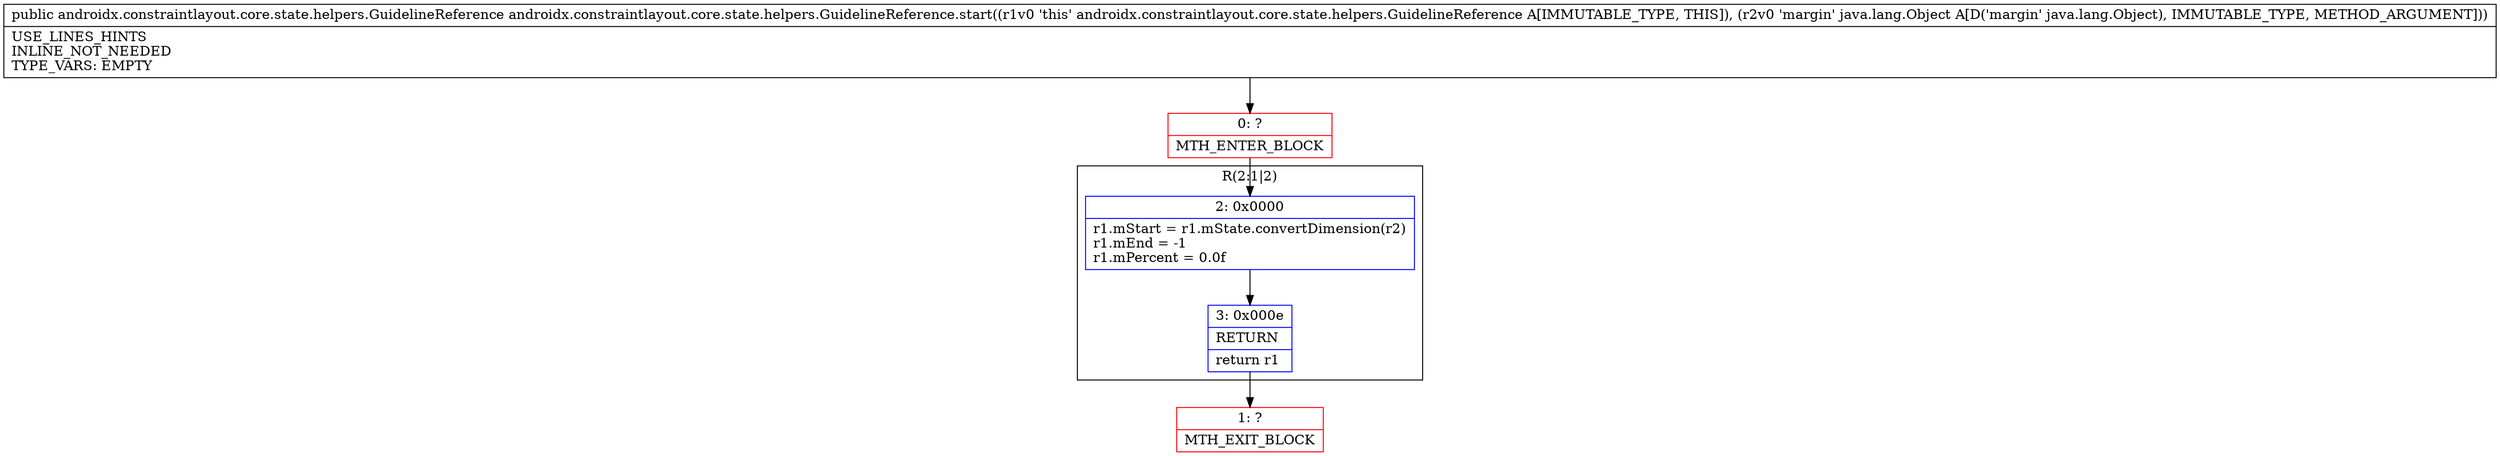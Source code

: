digraph "CFG forandroidx.constraintlayout.core.state.helpers.GuidelineReference.start(Ljava\/lang\/Object;)Landroidx\/constraintlayout\/core\/state\/helpers\/GuidelineReference;" {
subgraph cluster_Region_794294126 {
label = "R(2:1|2)";
node [shape=record,color=blue];
Node_2 [shape=record,label="{2\:\ 0x0000|r1.mStart = r1.mState.convertDimension(r2)\lr1.mEnd = \-1\lr1.mPercent = 0.0f\l}"];
Node_3 [shape=record,label="{3\:\ 0x000e|RETURN\l|return r1\l}"];
}
Node_0 [shape=record,color=red,label="{0\:\ ?|MTH_ENTER_BLOCK\l}"];
Node_1 [shape=record,color=red,label="{1\:\ ?|MTH_EXIT_BLOCK\l}"];
MethodNode[shape=record,label="{public androidx.constraintlayout.core.state.helpers.GuidelineReference androidx.constraintlayout.core.state.helpers.GuidelineReference.start((r1v0 'this' androidx.constraintlayout.core.state.helpers.GuidelineReference A[IMMUTABLE_TYPE, THIS]), (r2v0 'margin' java.lang.Object A[D('margin' java.lang.Object), IMMUTABLE_TYPE, METHOD_ARGUMENT]))  | USE_LINES_HINTS\lINLINE_NOT_NEEDED\lTYPE_VARS: EMPTY\l}"];
MethodNode -> Node_0;Node_2 -> Node_3;
Node_3 -> Node_1;
Node_0 -> Node_2;
}


